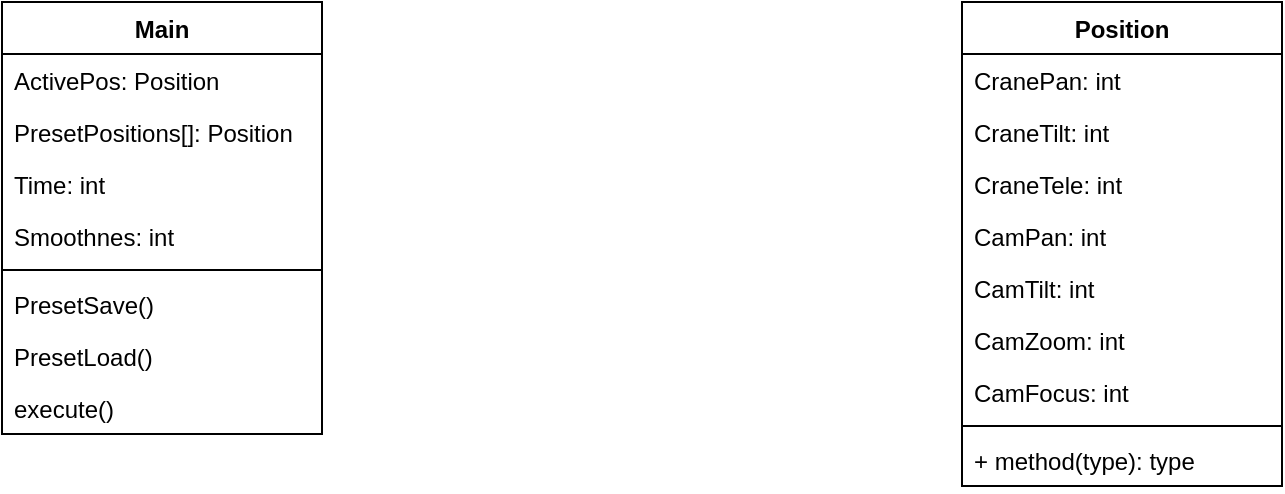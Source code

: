 <mxfile version="20.3.2" type="github">
  <diagram id="6Ul2eGUPqlu3oZChp_c1" name="Seite-1">
    <mxGraphModel dx="1422" dy="780" grid="1" gridSize="10" guides="1" tooltips="1" connect="1" arrows="1" fold="1" page="1" pageScale="1" pageWidth="1169" pageHeight="827" math="0" shadow="0">
      <root>
        <mxCell id="0" />
        <mxCell id="1" parent="0" />
        <mxCell id="Nqdhho0JalaGHN5J_PPE-13" value="Position" style="swimlane;fontStyle=1;align=center;verticalAlign=top;childLayout=stackLayout;horizontal=1;startSize=26;horizontalStack=0;resizeParent=1;resizeParentMax=0;resizeLast=0;collapsible=1;marginBottom=0;" vertex="1" parent="1">
          <mxGeometry x="520" y="80" width="160" height="242" as="geometry" />
        </mxCell>
        <mxCell id="Nqdhho0JalaGHN5J_PPE-14" value="CranePan: int" style="text;strokeColor=none;fillColor=none;align=left;verticalAlign=top;spacingLeft=4;spacingRight=4;overflow=hidden;rotatable=0;points=[[0,0.5],[1,0.5]];portConstraint=eastwest;" vertex="1" parent="Nqdhho0JalaGHN5J_PPE-13">
          <mxGeometry y="26" width="160" height="26" as="geometry" />
        </mxCell>
        <mxCell id="Nqdhho0JalaGHN5J_PPE-19" value="CraneTilt: int" style="text;strokeColor=none;fillColor=none;align=left;verticalAlign=top;spacingLeft=4;spacingRight=4;overflow=hidden;rotatable=0;points=[[0,0.5],[1,0.5]];portConstraint=eastwest;" vertex="1" parent="Nqdhho0JalaGHN5J_PPE-13">
          <mxGeometry y="52" width="160" height="26" as="geometry" />
        </mxCell>
        <mxCell id="Nqdhho0JalaGHN5J_PPE-20" value="CraneTele: int" style="text;strokeColor=none;fillColor=none;align=left;verticalAlign=top;spacingLeft=4;spacingRight=4;overflow=hidden;rotatable=0;points=[[0,0.5],[1,0.5]];portConstraint=eastwest;" vertex="1" parent="Nqdhho0JalaGHN5J_PPE-13">
          <mxGeometry y="78" width="160" height="26" as="geometry" />
        </mxCell>
        <mxCell id="Nqdhho0JalaGHN5J_PPE-21" value="CamPan: int" style="text;strokeColor=none;fillColor=none;align=left;verticalAlign=top;spacingLeft=4;spacingRight=4;overflow=hidden;rotatable=0;points=[[0,0.5],[1,0.5]];portConstraint=eastwest;" vertex="1" parent="Nqdhho0JalaGHN5J_PPE-13">
          <mxGeometry y="104" width="160" height="26" as="geometry" />
        </mxCell>
        <mxCell id="Nqdhho0JalaGHN5J_PPE-22" value="CamTilt: int" style="text;strokeColor=none;fillColor=none;align=left;verticalAlign=top;spacingLeft=4;spacingRight=4;overflow=hidden;rotatable=0;points=[[0,0.5],[1,0.5]];portConstraint=eastwest;" vertex="1" parent="Nqdhho0JalaGHN5J_PPE-13">
          <mxGeometry y="130" width="160" height="26" as="geometry" />
        </mxCell>
        <mxCell id="Nqdhho0JalaGHN5J_PPE-23" value="CamZoom: int" style="text;strokeColor=none;fillColor=none;align=left;verticalAlign=top;spacingLeft=4;spacingRight=4;overflow=hidden;rotatable=0;points=[[0,0.5],[1,0.5]];portConstraint=eastwest;" vertex="1" parent="Nqdhho0JalaGHN5J_PPE-13">
          <mxGeometry y="156" width="160" height="26" as="geometry" />
        </mxCell>
        <mxCell id="Nqdhho0JalaGHN5J_PPE-24" value="CamFocus: int" style="text;strokeColor=none;fillColor=none;align=left;verticalAlign=top;spacingLeft=4;spacingRight=4;overflow=hidden;rotatable=0;points=[[0,0.5],[1,0.5]];portConstraint=eastwest;" vertex="1" parent="Nqdhho0JalaGHN5J_PPE-13">
          <mxGeometry y="182" width="160" height="26" as="geometry" />
        </mxCell>
        <mxCell id="Nqdhho0JalaGHN5J_PPE-15" value="" style="line;strokeWidth=1;fillColor=none;align=left;verticalAlign=middle;spacingTop=-1;spacingLeft=3;spacingRight=3;rotatable=0;labelPosition=right;points=[];portConstraint=eastwest;strokeColor=inherit;" vertex="1" parent="Nqdhho0JalaGHN5J_PPE-13">
          <mxGeometry y="208" width="160" height="8" as="geometry" />
        </mxCell>
        <mxCell id="Nqdhho0JalaGHN5J_PPE-16" value="+ method(type): type" style="text;strokeColor=none;fillColor=none;align=left;verticalAlign=top;spacingLeft=4;spacingRight=4;overflow=hidden;rotatable=0;points=[[0,0.5],[1,0.5]];portConstraint=eastwest;" vertex="1" parent="Nqdhho0JalaGHN5J_PPE-13">
          <mxGeometry y="216" width="160" height="26" as="geometry" />
        </mxCell>
        <mxCell id="Nqdhho0JalaGHN5J_PPE-27" value="Main" style="swimlane;fontStyle=1;align=center;verticalAlign=top;childLayout=stackLayout;horizontal=1;startSize=26;horizontalStack=0;resizeParent=1;resizeParentMax=0;resizeLast=0;collapsible=1;marginBottom=0;" vertex="1" parent="1">
          <mxGeometry x="40" y="80" width="160" height="216" as="geometry" />
        </mxCell>
        <mxCell id="Nqdhho0JalaGHN5J_PPE-28" value="ActivePos: Position" style="text;strokeColor=none;fillColor=none;align=left;verticalAlign=top;spacingLeft=4;spacingRight=4;overflow=hidden;rotatable=0;points=[[0,0.5],[1,0.5]];portConstraint=eastwest;" vertex="1" parent="Nqdhho0JalaGHN5J_PPE-27">
          <mxGeometry y="26" width="160" height="26" as="geometry" />
        </mxCell>
        <mxCell id="Nqdhho0JalaGHN5J_PPE-33" value="PresetPositions[]: Position" style="text;strokeColor=none;fillColor=none;align=left;verticalAlign=top;spacingLeft=4;spacingRight=4;overflow=hidden;rotatable=0;points=[[0,0.5],[1,0.5]];portConstraint=eastwest;" vertex="1" parent="Nqdhho0JalaGHN5J_PPE-27">
          <mxGeometry y="52" width="160" height="26" as="geometry" />
        </mxCell>
        <mxCell id="Nqdhho0JalaGHN5J_PPE-35" value="Time: int" style="text;strokeColor=none;fillColor=none;align=left;verticalAlign=top;spacingLeft=4;spacingRight=4;overflow=hidden;rotatable=0;points=[[0,0.5],[1,0.5]];portConstraint=eastwest;" vertex="1" parent="Nqdhho0JalaGHN5J_PPE-27">
          <mxGeometry y="78" width="160" height="26" as="geometry" />
        </mxCell>
        <mxCell id="Nqdhho0JalaGHN5J_PPE-36" value="Smoothnes: int" style="text;strokeColor=none;fillColor=none;align=left;verticalAlign=top;spacingLeft=4;spacingRight=4;overflow=hidden;rotatable=0;points=[[0,0.5],[1,0.5]];portConstraint=eastwest;" vertex="1" parent="Nqdhho0JalaGHN5J_PPE-27">
          <mxGeometry y="104" width="160" height="26" as="geometry" />
        </mxCell>
        <mxCell id="Nqdhho0JalaGHN5J_PPE-29" value="" style="line;strokeWidth=1;fillColor=none;align=left;verticalAlign=middle;spacingTop=-1;spacingLeft=3;spacingRight=3;rotatable=0;labelPosition=right;points=[];portConstraint=eastwest;strokeColor=inherit;" vertex="1" parent="Nqdhho0JalaGHN5J_PPE-27">
          <mxGeometry y="130" width="160" height="8" as="geometry" />
        </mxCell>
        <mxCell id="Nqdhho0JalaGHN5J_PPE-30" value="PresetSave()" style="text;strokeColor=none;fillColor=none;align=left;verticalAlign=top;spacingLeft=4;spacingRight=4;overflow=hidden;rotatable=0;points=[[0,0.5],[1,0.5]];portConstraint=eastwest;" vertex="1" parent="Nqdhho0JalaGHN5J_PPE-27">
          <mxGeometry y="138" width="160" height="26" as="geometry" />
        </mxCell>
        <mxCell id="Nqdhho0JalaGHN5J_PPE-34" value="PresetLoad()" style="text;strokeColor=none;fillColor=none;align=left;verticalAlign=top;spacingLeft=4;spacingRight=4;overflow=hidden;rotatable=0;points=[[0,0.5],[1,0.5]];portConstraint=eastwest;" vertex="1" parent="Nqdhho0JalaGHN5J_PPE-27">
          <mxGeometry y="164" width="160" height="26" as="geometry" />
        </mxCell>
        <mxCell id="Nqdhho0JalaGHN5J_PPE-37" value="execute()" style="text;strokeColor=none;fillColor=none;align=left;verticalAlign=top;spacingLeft=4;spacingRight=4;overflow=hidden;rotatable=0;points=[[0,0.5],[1,0.5]];portConstraint=eastwest;" vertex="1" parent="Nqdhho0JalaGHN5J_PPE-27">
          <mxGeometry y="190" width="160" height="26" as="geometry" />
        </mxCell>
      </root>
    </mxGraphModel>
  </diagram>
</mxfile>
